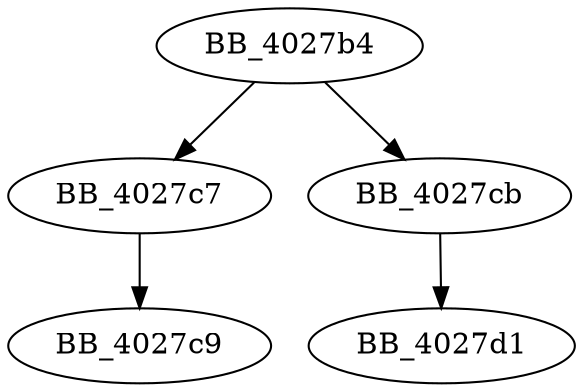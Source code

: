DiGraph ___crtFlsFree{
BB_4027b4->BB_4027c7
BB_4027b4->BB_4027cb
BB_4027c7->BB_4027c9
BB_4027cb->BB_4027d1
}
